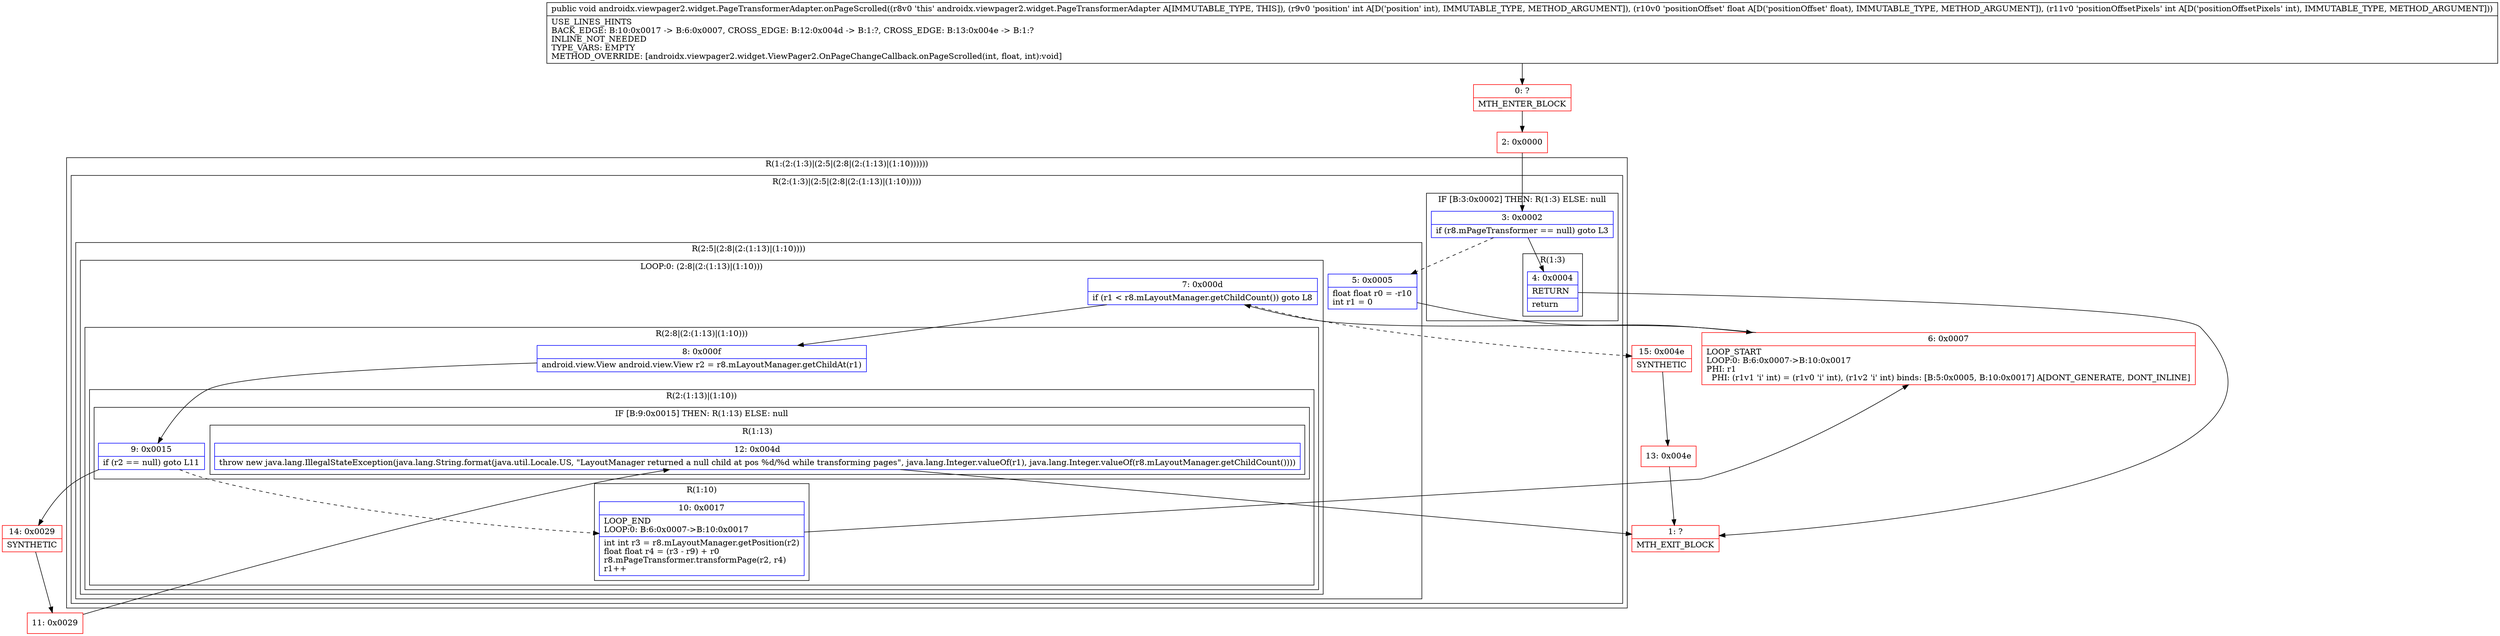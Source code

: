 digraph "CFG forandroidx.viewpager2.widget.PageTransformerAdapter.onPageScrolled(IFI)V" {
subgraph cluster_Region_1774290759 {
label = "R(1:(2:(1:3)|(2:5|(2:8|(2:(1:13)|(1:10))))))";
node [shape=record,color=blue];
subgraph cluster_Region_546210632 {
label = "R(2:(1:3)|(2:5|(2:8|(2:(1:13)|(1:10)))))";
node [shape=record,color=blue];
subgraph cluster_IfRegion_106199123 {
label = "IF [B:3:0x0002] THEN: R(1:3) ELSE: null";
node [shape=record,color=blue];
Node_3 [shape=record,label="{3\:\ 0x0002|if (r8.mPageTransformer == null) goto L3\l}"];
subgraph cluster_Region_1253129147 {
label = "R(1:3)";
node [shape=record,color=blue];
Node_4 [shape=record,label="{4\:\ 0x0004|RETURN\l|return\l}"];
}
}
subgraph cluster_Region_1397992458 {
label = "R(2:5|(2:8|(2:(1:13)|(1:10))))";
node [shape=record,color=blue];
Node_5 [shape=record,label="{5\:\ 0x0005|float float r0 = \-r10\lint r1 = 0\l}"];
subgraph cluster_LoopRegion_923703357 {
label = "LOOP:0: (2:8|(2:(1:13)|(1:10)))";
node [shape=record,color=blue];
Node_7 [shape=record,label="{7\:\ 0x000d|if (r1 \< r8.mLayoutManager.getChildCount()) goto L8\l}"];
subgraph cluster_Region_1227640682 {
label = "R(2:8|(2:(1:13)|(1:10)))";
node [shape=record,color=blue];
Node_8 [shape=record,label="{8\:\ 0x000f|android.view.View android.view.View r2 = r8.mLayoutManager.getChildAt(r1)\l}"];
subgraph cluster_Region_791639573 {
label = "R(2:(1:13)|(1:10))";
node [shape=record,color=blue];
subgraph cluster_IfRegion_1419278852 {
label = "IF [B:9:0x0015] THEN: R(1:13) ELSE: null";
node [shape=record,color=blue];
Node_9 [shape=record,label="{9\:\ 0x0015|if (r2 == null) goto L11\l}"];
subgraph cluster_Region_122784185 {
label = "R(1:13)";
node [shape=record,color=blue];
Node_12 [shape=record,label="{12\:\ 0x004d|throw new java.lang.IllegalStateException(java.lang.String.format(java.util.Locale.US, \"LayoutManager returned a null child at pos %d\/%d while transforming pages\", java.lang.Integer.valueOf(r1), java.lang.Integer.valueOf(r8.mLayoutManager.getChildCount())))\l}"];
}
}
subgraph cluster_Region_1809258942 {
label = "R(1:10)";
node [shape=record,color=blue];
Node_10 [shape=record,label="{10\:\ 0x0017|LOOP_END\lLOOP:0: B:6:0x0007\-\>B:10:0x0017\l|int int r3 = r8.mLayoutManager.getPosition(r2)\lfloat float r4 = (r3 \- r9) + r0\lr8.mPageTransformer.transformPage(r2, r4)\lr1++\l}"];
}
}
}
}
}
}
}
Node_0 [shape=record,color=red,label="{0\:\ ?|MTH_ENTER_BLOCK\l}"];
Node_2 [shape=record,color=red,label="{2\:\ 0x0000}"];
Node_1 [shape=record,color=red,label="{1\:\ ?|MTH_EXIT_BLOCK\l}"];
Node_6 [shape=record,color=red,label="{6\:\ 0x0007|LOOP_START\lLOOP:0: B:6:0x0007\-\>B:10:0x0017\lPHI: r1 \l  PHI: (r1v1 'i' int) = (r1v0 'i' int), (r1v2 'i' int) binds: [B:5:0x0005, B:10:0x0017] A[DONT_GENERATE, DONT_INLINE]\l}"];
Node_14 [shape=record,color=red,label="{14\:\ 0x0029|SYNTHETIC\l}"];
Node_11 [shape=record,color=red,label="{11\:\ 0x0029}"];
Node_15 [shape=record,color=red,label="{15\:\ 0x004e|SYNTHETIC\l}"];
Node_13 [shape=record,color=red,label="{13\:\ 0x004e}"];
MethodNode[shape=record,label="{public void androidx.viewpager2.widget.PageTransformerAdapter.onPageScrolled((r8v0 'this' androidx.viewpager2.widget.PageTransformerAdapter A[IMMUTABLE_TYPE, THIS]), (r9v0 'position' int A[D('position' int), IMMUTABLE_TYPE, METHOD_ARGUMENT]), (r10v0 'positionOffset' float A[D('positionOffset' float), IMMUTABLE_TYPE, METHOD_ARGUMENT]), (r11v0 'positionOffsetPixels' int A[D('positionOffsetPixels' int), IMMUTABLE_TYPE, METHOD_ARGUMENT]))  | USE_LINES_HINTS\lBACK_EDGE: B:10:0x0017 \-\> B:6:0x0007, CROSS_EDGE: B:12:0x004d \-\> B:1:?, CROSS_EDGE: B:13:0x004e \-\> B:1:?\lINLINE_NOT_NEEDED\lTYPE_VARS: EMPTY\lMETHOD_OVERRIDE: [androidx.viewpager2.widget.ViewPager2.OnPageChangeCallback.onPageScrolled(int, float, int):void]\l}"];
MethodNode -> Node_0;Node_3 -> Node_4;
Node_3 -> Node_5[style=dashed];
Node_4 -> Node_1;
Node_5 -> Node_6;
Node_7 -> Node_8;
Node_7 -> Node_15[style=dashed];
Node_8 -> Node_9;
Node_9 -> Node_10[style=dashed];
Node_9 -> Node_14;
Node_12 -> Node_1;
Node_10 -> Node_6;
Node_0 -> Node_2;
Node_2 -> Node_3;
Node_6 -> Node_7;
Node_14 -> Node_11;
Node_11 -> Node_12;
Node_15 -> Node_13;
Node_13 -> Node_1;
}

